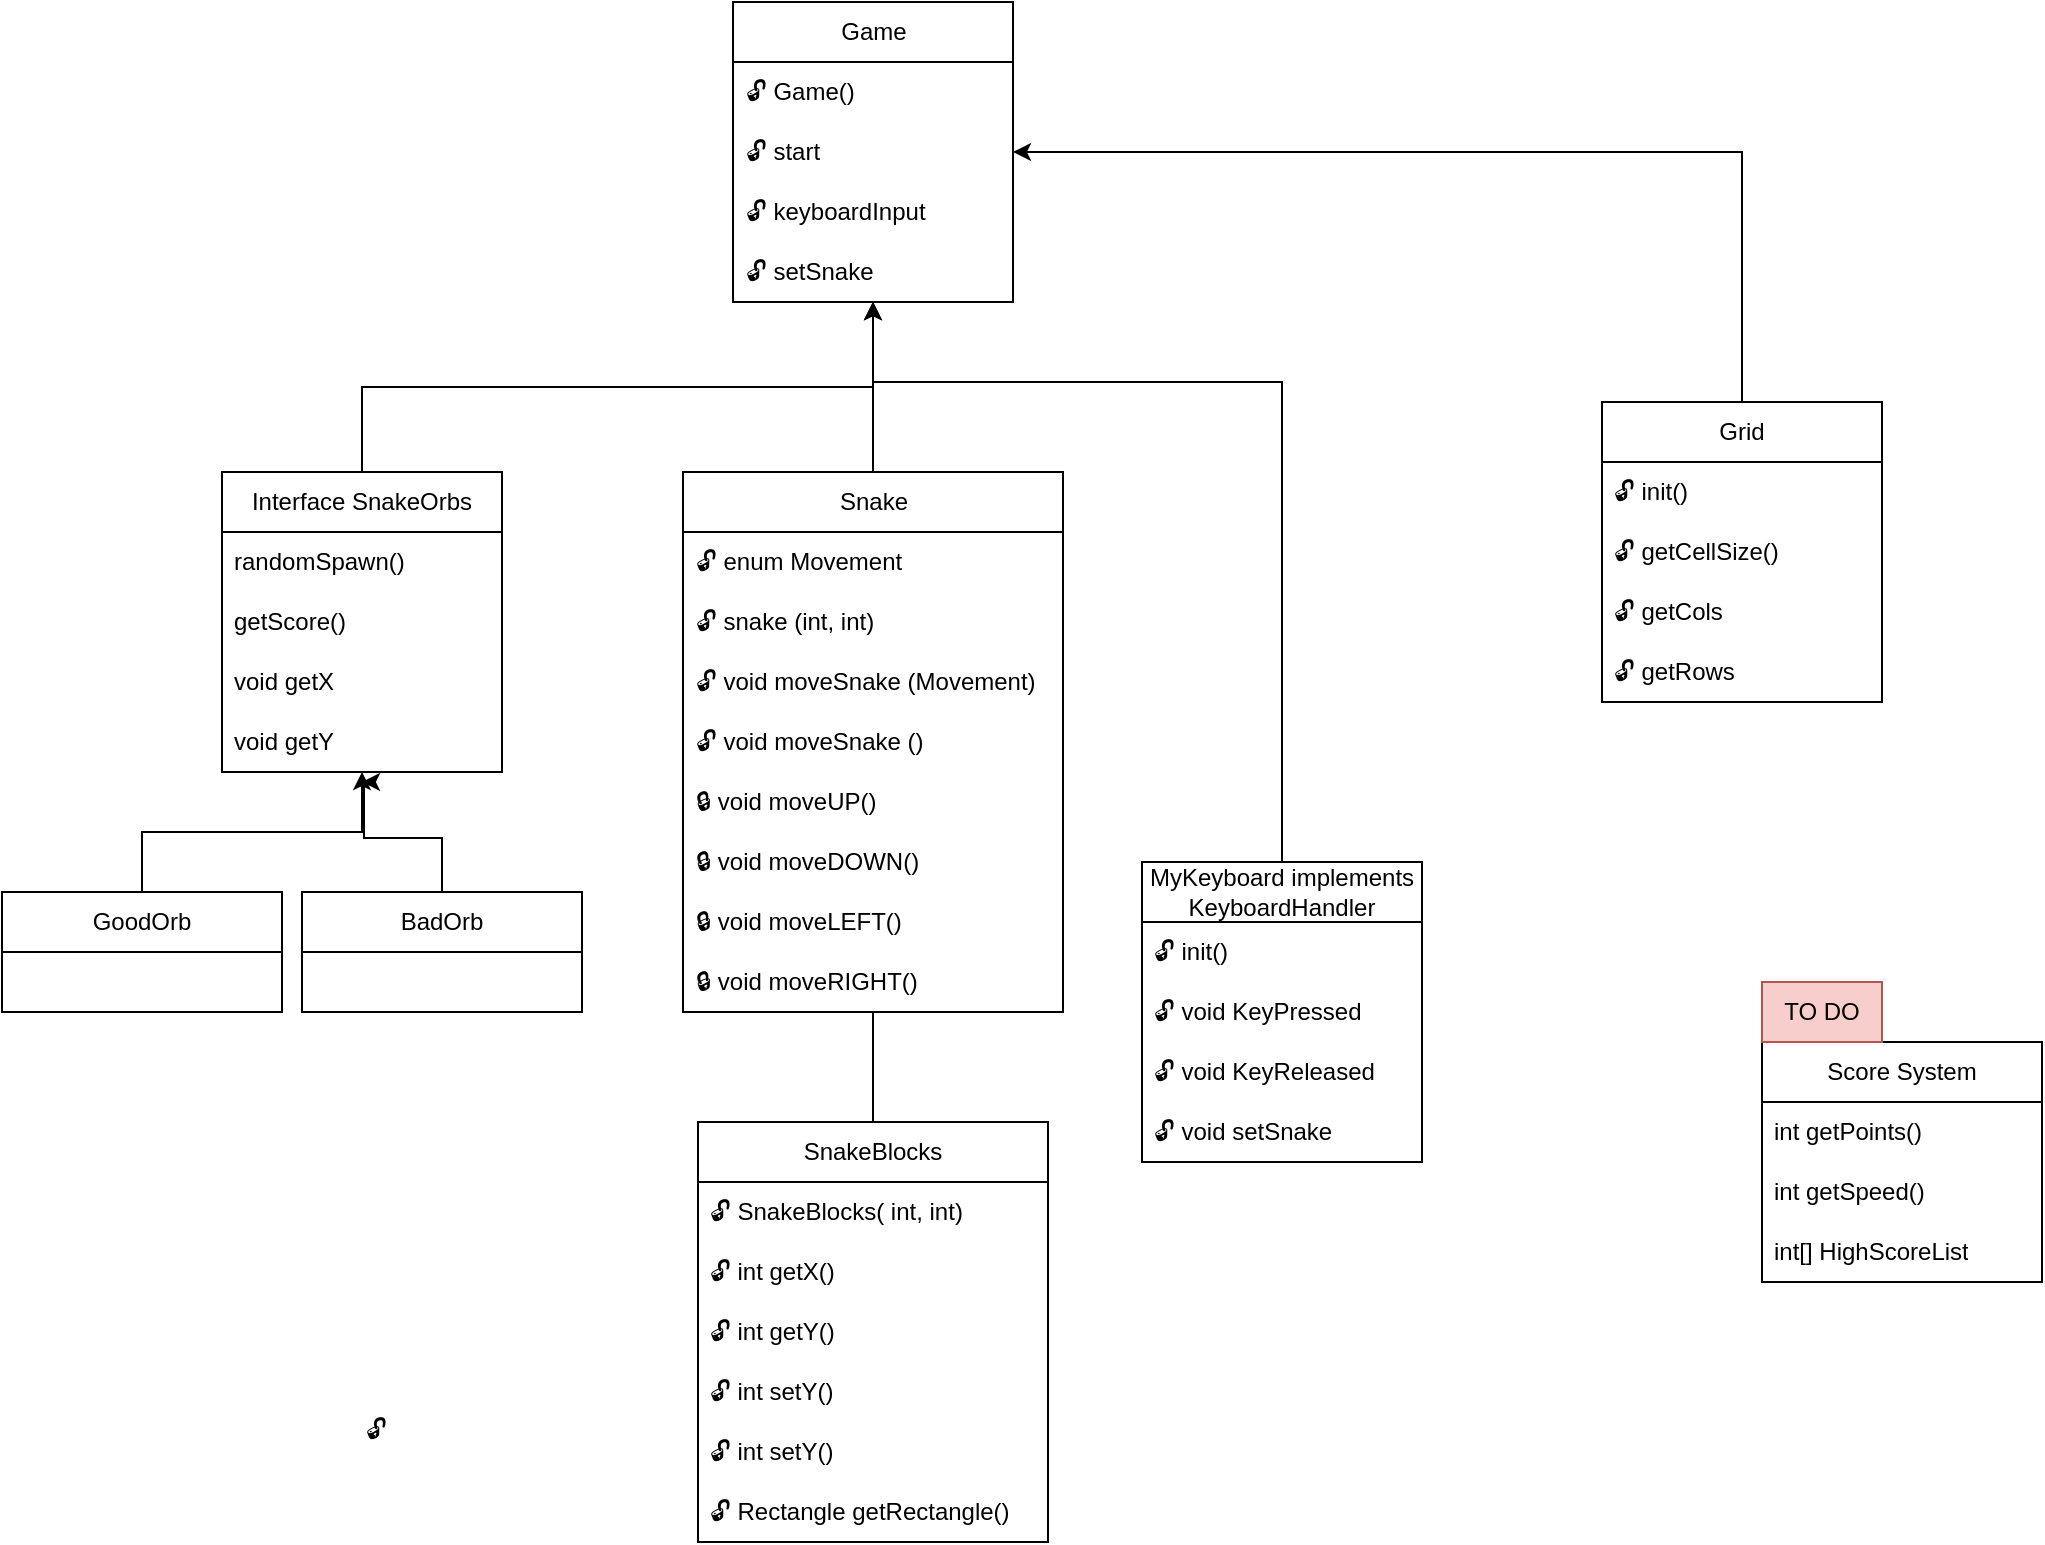 <mxfile version="24.9.3">
  <diagram name="Page-1" id="4r-Klgs9zaO6JqBf2mI9">
    <mxGraphModel dx="2084" dy="1150" grid="1" gridSize="10" guides="1" tooltips="1" connect="1" arrows="1" fold="1" page="1" pageScale="1" pageWidth="850" pageHeight="1100" math="0" shadow="0">
      <root>
        <mxCell id="0" />
        <mxCell id="1" parent="0" />
        <mxCell id="D42rDvvG6MXfSX49u7U1-6" value="Snake" style="swimlane;fontStyle=0;childLayout=stackLayout;horizontal=1;startSize=30;horizontalStack=0;resizeParent=1;resizeParentMax=0;resizeLast=0;collapsible=1;marginBottom=0;whiteSpace=wrap;html=1;" parent="1" vertex="1">
          <mxGeometry x="330.5" y="415" width="190" height="270" as="geometry">
            <mxRectangle x="355" y="480" width="70" height="30" as="alternateBounds" />
          </mxGeometry>
        </mxCell>
        <mxCell id="D42rDvvG6MXfSX49u7U1-7" value="🔓 enum Movement" style="text;strokeColor=none;fillColor=none;align=left;verticalAlign=middle;spacingLeft=4;spacingRight=4;overflow=hidden;points=[[0,0.5],[1,0.5]];portConstraint=eastwest;rotatable=0;whiteSpace=wrap;html=1;" parent="D42rDvvG6MXfSX49u7U1-6" vertex="1">
          <mxGeometry y="30" width="190" height="30" as="geometry" />
        </mxCell>
        <mxCell id="D42rDvvG6MXfSX49u7U1-9" value="&lt;div&gt;🔓 snake (int, int)&lt;/div&gt;" style="text;strokeColor=none;fillColor=none;align=left;verticalAlign=middle;spacingLeft=4;spacingRight=4;overflow=hidden;points=[[0,0.5],[1,0.5]];portConstraint=eastwest;rotatable=0;whiteSpace=wrap;html=1;" parent="D42rDvvG6MXfSX49u7U1-6" vertex="1">
          <mxGeometry y="60" width="190" height="30" as="geometry" />
        </mxCell>
        <mxCell id="2bray5D7DhNGS1YJ44ID-5" value="&lt;div&gt;🔓 void moveSnake (Movement)&lt;/div&gt;" style="text;strokeColor=none;fillColor=none;align=left;verticalAlign=middle;spacingLeft=4;spacingRight=4;overflow=hidden;points=[[0,0.5],[1,0.5]];portConstraint=eastwest;rotatable=0;whiteSpace=wrap;html=1;" vertex="1" parent="D42rDvvG6MXfSX49u7U1-6">
          <mxGeometry y="90" width="190" height="30" as="geometry" />
        </mxCell>
        <mxCell id="2bray5D7DhNGS1YJ44ID-6" value="&lt;div&gt;🔓 void moveSnake ()&lt;/div&gt;" style="text;strokeColor=none;fillColor=none;align=left;verticalAlign=middle;spacingLeft=4;spacingRight=4;overflow=hidden;points=[[0,0.5],[1,0.5]];portConstraint=eastwest;rotatable=0;whiteSpace=wrap;html=1;" vertex="1" parent="D42rDvvG6MXfSX49u7U1-6">
          <mxGeometry y="120" width="190" height="30" as="geometry" />
        </mxCell>
        <mxCell id="2bray5D7DhNGS1YJ44ID-7" value="🔒 void moveUP()" style="text;strokeColor=none;fillColor=none;align=left;verticalAlign=middle;spacingLeft=4;spacingRight=4;overflow=hidden;points=[[0,0.5],[1,0.5]];portConstraint=eastwest;rotatable=0;whiteSpace=wrap;html=1;" vertex="1" parent="D42rDvvG6MXfSX49u7U1-6">
          <mxGeometry y="150" width="190" height="30" as="geometry" />
        </mxCell>
        <mxCell id="2bray5D7DhNGS1YJ44ID-8" value="🔒 void moveDOWN()" style="text;strokeColor=none;fillColor=none;align=left;verticalAlign=middle;spacingLeft=4;spacingRight=4;overflow=hidden;points=[[0,0.5],[1,0.5]];portConstraint=eastwest;rotatable=0;whiteSpace=wrap;html=1;" vertex="1" parent="D42rDvvG6MXfSX49u7U1-6">
          <mxGeometry y="180" width="190" height="30" as="geometry" />
        </mxCell>
        <mxCell id="2bray5D7DhNGS1YJ44ID-9" value="🔒 void moveLEFT()" style="text;strokeColor=none;fillColor=none;align=left;verticalAlign=middle;spacingLeft=4;spacingRight=4;overflow=hidden;points=[[0,0.5],[1,0.5]];portConstraint=eastwest;rotatable=0;whiteSpace=wrap;html=1;" vertex="1" parent="D42rDvvG6MXfSX49u7U1-6">
          <mxGeometry y="210" width="190" height="30" as="geometry" />
        </mxCell>
        <mxCell id="2bray5D7DhNGS1YJ44ID-10" value="🔒 void moveRIGHT()" style="text;strokeColor=none;fillColor=none;align=left;verticalAlign=middle;spacingLeft=4;spacingRight=4;overflow=hidden;points=[[0,0.5],[1,0.5]];portConstraint=eastwest;rotatable=0;whiteSpace=wrap;html=1;" vertex="1" parent="D42rDvvG6MXfSX49u7U1-6">
          <mxGeometry y="240" width="190" height="30" as="geometry" />
        </mxCell>
        <mxCell id="D42rDvvG6MXfSX49u7U1-10" value="Score System" style="swimlane;fontStyle=0;childLayout=stackLayout;horizontal=1;startSize=30;horizontalStack=0;resizeParent=1;resizeParentMax=0;resizeLast=0;collapsible=1;marginBottom=0;whiteSpace=wrap;html=1;" parent="1" vertex="1">
          <mxGeometry x="870" y="700" width="140" height="120" as="geometry" />
        </mxCell>
        <mxCell id="D42rDvvG6MXfSX49u7U1-11" value="int getPoints()" style="text;strokeColor=none;fillColor=none;align=left;verticalAlign=middle;spacingLeft=4;spacingRight=4;overflow=hidden;points=[[0,0.5],[1,0.5]];portConstraint=eastwest;rotatable=0;whiteSpace=wrap;html=1;" parent="D42rDvvG6MXfSX49u7U1-10" vertex="1">
          <mxGeometry y="30" width="140" height="30" as="geometry" />
        </mxCell>
        <mxCell id="D42rDvvG6MXfSX49u7U1-12" value="int getSpeed()" style="text;strokeColor=none;fillColor=none;align=left;verticalAlign=middle;spacingLeft=4;spacingRight=4;overflow=hidden;points=[[0,0.5],[1,0.5]];portConstraint=eastwest;rotatable=0;whiteSpace=wrap;html=1;" parent="D42rDvvG6MXfSX49u7U1-10" vertex="1">
          <mxGeometry y="60" width="140" height="30" as="geometry" />
        </mxCell>
        <mxCell id="D42rDvvG6MXfSX49u7U1-26" value="int[] HighScoreList" style="text;strokeColor=none;fillColor=none;align=left;verticalAlign=middle;spacingLeft=4;spacingRight=4;overflow=hidden;points=[[0,0.5],[1,0.5]];portConstraint=eastwest;rotatable=0;whiteSpace=wrap;html=1;" parent="D42rDvvG6MXfSX49u7U1-10" vertex="1">
          <mxGeometry y="90" width="140" height="30" as="geometry" />
        </mxCell>
        <mxCell id="2bray5D7DhNGS1YJ44ID-41" style="edgeStyle=orthogonalEdgeStyle;rounded=0;orthogonalLoop=1;jettySize=auto;html=1;exitX=0.5;exitY=0;exitDx=0;exitDy=0;entryX=0.5;entryY=1;entryDx=0;entryDy=0;" edge="1" parent="1" source="D42rDvvG6MXfSX49u7U1-14" target="D42rDvvG6MXfSX49u7U1-19">
          <mxGeometry relative="1" as="geometry" />
        </mxCell>
        <mxCell id="D42rDvvG6MXfSX49u7U1-14" value="Interface SnakeOrbs" style="swimlane;fontStyle=0;childLayout=stackLayout;horizontal=1;startSize=30;horizontalStack=0;resizeParent=1;resizeParentMax=0;resizeLast=0;collapsible=1;marginBottom=0;whiteSpace=wrap;html=1;" parent="1" vertex="1">
          <mxGeometry x="100" y="415" width="140" height="150" as="geometry" />
        </mxCell>
        <mxCell id="D42rDvvG6MXfSX49u7U1-15" value="randomSpawn()" style="text;strokeColor=none;fillColor=none;align=left;verticalAlign=middle;spacingLeft=4;spacingRight=4;overflow=hidden;points=[[0,0.5],[1,0.5]];portConstraint=eastwest;rotatable=0;whiteSpace=wrap;html=1;" parent="D42rDvvG6MXfSX49u7U1-14" vertex="1">
          <mxGeometry y="30" width="140" height="30" as="geometry" />
        </mxCell>
        <mxCell id="D42rDvvG6MXfSX49u7U1-16" value="getScore()" style="text;strokeColor=none;fillColor=none;align=left;verticalAlign=middle;spacingLeft=4;spacingRight=4;overflow=hidden;points=[[0,0.5],[1,0.5]];portConstraint=eastwest;rotatable=0;whiteSpace=wrap;html=1;" parent="D42rDvvG6MXfSX49u7U1-14" vertex="1">
          <mxGeometry y="60" width="140" height="30" as="geometry" />
        </mxCell>
        <mxCell id="D42rDvvG6MXfSX49u7U1-18" value="void getX" style="text;strokeColor=none;fillColor=none;align=left;verticalAlign=middle;spacingLeft=4;spacingRight=4;overflow=hidden;points=[[0,0.5],[1,0.5]];portConstraint=eastwest;rotatable=0;whiteSpace=wrap;html=1;" parent="D42rDvvG6MXfSX49u7U1-14" vertex="1">
          <mxGeometry y="90" width="140" height="30" as="geometry" />
        </mxCell>
        <mxCell id="D42rDvvG6MXfSX49u7U1-17" value="void getY" style="text;strokeColor=none;fillColor=none;align=left;verticalAlign=middle;spacingLeft=4;spacingRight=4;overflow=hidden;points=[[0,0.5],[1,0.5]];portConstraint=eastwest;rotatable=0;whiteSpace=wrap;html=1;" parent="D42rDvvG6MXfSX49u7U1-14" vertex="1">
          <mxGeometry y="120" width="140" height="30" as="geometry" />
        </mxCell>
        <mxCell id="D42rDvvG6MXfSX49u7U1-19" value="Game" style="swimlane;fontStyle=0;childLayout=stackLayout;horizontal=1;startSize=30;horizontalStack=0;resizeParent=1;resizeParentMax=0;resizeLast=0;collapsible=1;marginBottom=0;whiteSpace=wrap;html=1;" parent="1" vertex="1">
          <mxGeometry x="355.5" y="180" width="140" height="150" as="geometry" />
        </mxCell>
        <mxCell id="D42rDvvG6MXfSX49u7U1-20" value="🔓 Game()" style="text;strokeColor=none;fillColor=none;align=left;verticalAlign=middle;spacingLeft=4;spacingRight=4;overflow=hidden;points=[[0,0.5],[1,0.5]];portConstraint=eastwest;rotatable=0;whiteSpace=wrap;html=1;" parent="D42rDvvG6MXfSX49u7U1-19" vertex="1">
          <mxGeometry y="30" width="140" height="30" as="geometry" />
        </mxCell>
        <mxCell id="D42rDvvG6MXfSX49u7U1-21" value="🔓 start" style="text;strokeColor=none;fillColor=none;align=left;verticalAlign=middle;spacingLeft=4;spacingRight=4;overflow=hidden;points=[[0,0.5],[1,0.5]];portConstraint=eastwest;rotatable=0;whiteSpace=wrap;html=1;" parent="D42rDvvG6MXfSX49u7U1-19" vertex="1">
          <mxGeometry y="60" width="140" height="30" as="geometry" />
        </mxCell>
        <mxCell id="2bray5D7DhNGS1YJ44ID-51" value="🔓 keyboardInput" style="text;strokeColor=none;fillColor=none;align=left;verticalAlign=middle;spacingLeft=4;spacingRight=4;overflow=hidden;points=[[0,0.5],[1,0.5]];portConstraint=eastwest;rotatable=0;whiteSpace=wrap;html=1;" vertex="1" parent="D42rDvvG6MXfSX49u7U1-19">
          <mxGeometry y="90" width="140" height="30" as="geometry" />
        </mxCell>
        <mxCell id="2bray5D7DhNGS1YJ44ID-52" value="🔓 setSnake" style="text;strokeColor=none;fillColor=none;align=left;verticalAlign=middle;spacingLeft=4;spacingRight=4;overflow=hidden;points=[[0,0.5],[1,0.5]];portConstraint=eastwest;rotatable=0;whiteSpace=wrap;html=1;" vertex="1" parent="D42rDvvG6MXfSX49u7U1-19">
          <mxGeometry y="120" width="140" height="30" as="geometry" />
        </mxCell>
        <mxCell id="2bray5D7DhNGS1YJ44ID-1" value="SnakeBlocks" style="swimlane;fontStyle=0;childLayout=stackLayout;horizontal=1;startSize=30;horizontalStack=0;resizeParent=1;resizeParentMax=0;resizeLast=0;collapsible=1;marginBottom=0;whiteSpace=wrap;html=1;" vertex="1" parent="1">
          <mxGeometry x="338" y="740" width="175" height="210" as="geometry">
            <mxRectangle x="355" y="480" width="70" height="30" as="alternateBounds" />
          </mxGeometry>
        </mxCell>
        <mxCell id="2bray5D7DhNGS1YJ44ID-2" value="🔓 SnakeBlocks( int, int)" style="text;strokeColor=none;fillColor=none;align=left;verticalAlign=middle;spacingLeft=4;spacingRight=4;overflow=hidden;points=[[0,0.5],[1,0.5]];portConstraint=eastwest;rotatable=0;whiteSpace=wrap;html=1;" vertex="1" parent="2bray5D7DhNGS1YJ44ID-1">
          <mxGeometry y="30" width="175" height="30" as="geometry" />
        </mxCell>
        <mxCell id="2bray5D7DhNGS1YJ44ID-3" value="🔓 int getX()" style="text;strokeColor=none;fillColor=none;align=left;verticalAlign=middle;spacingLeft=4;spacingRight=4;overflow=hidden;points=[[0,0.5],[1,0.5]];portConstraint=eastwest;rotatable=0;whiteSpace=wrap;html=1;" vertex="1" parent="2bray5D7DhNGS1YJ44ID-1">
          <mxGeometry y="60" width="175" height="30" as="geometry" />
        </mxCell>
        <mxCell id="2bray5D7DhNGS1YJ44ID-12" value="🔓 int getY()" style="text;strokeColor=none;fillColor=none;align=left;verticalAlign=middle;spacingLeft=4;spacingRight=4;overflow=hidden;points=[[0,0.5],[1,0.5]];portConstraint=eastwest;rotatable=0;whiteSpace=wrap;html=1;" vertex="1" parent="2bray5D7DhNGS1YJ44ID-1">
          <mxGeometry y="90" width="175" height="30" as="geometry" />
        </mxCell>
        <mxCell id="2bray5D7DhNGS1YJ44ID-13" value="🔓 int setY()" style="text;strokeColor=none;fillColor=none;align=left;verticalAlign=middle;spacingLeft=4;spacingRight=4;overflow=hidden;points=[[0,0.5],[1,0.5]];portConstraint=eastwest;rotatable=0;whiteSpace=wrap;html=1;" vertex="1" parent="2bray5D7DhNGS1YJ44ID-1">
          <mxGeometry y="120" width="175" height="30" as="geometry" />
        </mxCell>
        <mxCell id="2bray5D7DhNGS1YJ44ID-14" value="🔓 int setY()" style="text;strokeColor=none;fillColor=none;align=left;verticalAlign=middle;spacingLeft=4;spacingRight=4;overflow=hidden;points=[[0,0.5],[1,0.5]];portConstraint=eastwest;rotatable=0;whiteSpace=wrap;html=1;" vertex="1" parent="2bray5D7DhNGS1YJ44ID-1">
          <mxGeometry y="150" width="175" height="30" as="geometry" />
        </mxCell>
        <mxCell id="2bray5D7DhNGS1YJ44ID-15" value="🔓 Rectangle getRectangle()" style="text;strokeColor=none;fillColor=none;align=left;verticalAlign=middle;spacingLeft=4;spacingRight=4;overflow=hidden;points=[[0,0.5],[1,0.5]];portConstraint=eastwest;rotatable=0;whiteSpace=wrap;html=1;" vertex="1" parent="2bray5D7DhNGS1YJ44ID-1">
          <mxGeometry y="180" width="175" height="30" as="geometry" />
        </mxCell>
        <mxCell id="2bray5D7DhNGS1YJ44ID-4" value="🔓" style="text;whiteSpace=wrap;html=1;" vertex="1" parent="1">
          <mxGeometry x="170" y="880" width="50" height="40" as="geometry" />
        </mxCell>
        <mxCell id="2bray5D7DhNGS1YJ44ID-11" value="" style="endArrow=none;html=1;rounded=0;exitX=0.5;exitY=0;exitDx=0;exitDy=0;entryX=0.5;entryY=1;entryDx=0;entryDy=0;" edge="1" parent="1" source="2bray5D7DhNGS1YJ44ID-1" target="D42rDvvG6MXfSX49u7U1-6">
          <mxGeometry width="50" height="50" relative="1" as="geometry">
            <mxPoint x="400" y="620" as="sourcePoint" />
            <mxPoint x="420" y="750" as="targetPoint" />
          </mxGeometry>
        </mxCell>
        <mxCell id="2bray5D7DhNGS1YJ44ID-40" style="edgeStyle=orthogonalEdgeStyle;rounded=0;orthogonalLoop=1;jettySize=auto;html=1;exitX=0.5;exitY=0;exitDx=0;exitDy=0;entryX=0.5;entryY=1;entryDx=0;entryDy=0;" edge="1" parent="1" source="2bray5D7DhNGS1YJ44ID-18" target="D42rDvvG6MXfSX49u7U1-19">
          <mxGeometry relative="1" as="geometry">
            <Array as="points">
              <mxPoint x="630" y="370" />
              <mxPoint x="425" y="370" />
            </Array>
          </mxGeometry>
        </mxCell>
        <mxCell id="2bray5D7DhNGS1YJ44ID-18" value="MyKeyboard implements KeyboardHandler" style="swimlane;fontStyle=0;childLayout=stackLayout;horizontal=1;startSize=30;horizontalStack=0;resizeParent=1;resizeParentMax=0;resizeLast=0;collapsible=1;marginBottom=0;whiteSpace=wrap;html=1;" vertex="1" parent="1">
          <mxGeometry x="560" y="610" width="140" height="150" as="geometry" />
        </mxCell>
        <mxCell id="2bray5D7DhNGS1YJ44ID-19" value="🔓 init()" style="text;strokeColor=none;fillColor=none;align=left;verticalAlign=middle;spacingLeft=4;spacingRight=4;overflow=hidden;points=[[0,0.5],[1,0.5]];portConstraint=eastwest;rotatable=0;whiteSpace=wrap;html=1;" vertex="1" parent="2bray5D7DhNGS1YJ44ID-18">
          <mxGeometry y="30" width="140" height="30" as="geometry" />
        </mxCell>
        <mxCell id="2bray5D7DhNGS1YJ44ID-20" value="🔓 void KeyPressed" style="text;strokeColor=none;fillColor=none;align=left;verticalAlign=middle;spacingLeft=4;spacingRight=4;overflow=hidden;points=[[0,0.5],[1,0.5]];portConstraint=eastwest;rotatable=0;whiteSpace=wrap;html=1;" vertex="1" parent="2bray5D7DhNGS1YJ44ID-18">
          <mxGeometry y="60" width="140" height="30" as="geometry" />
        </mxCell>
        <mxCell id="2bray5D7DhNGS1YJ44ID-21" value="🔓 void KeyReleased" style="text;strokeColor=none;fillColor=none;align=left;verticalAlign=middle;spacingLeft=4;spacingRight=4;overflow=hidden;points=[[0,0.5],[1,0.5]];portConstraint=eastwest;rotatable=0;whiteSpace=wrap;html=1;" vertex="1" parent="2bray5D7DhNGS1YJ44ID-18">
          <mxGeometry y="90" width="140" height="30" as="geometry" />
        </mxCell>
        <mxCell id="2bray5D7DhNGS1YJ44ID-24" value="🔓 void setSnake" style="text;strokeColor=none;fillColor=none;align=left;verticalAlign=middle;spacingLeft=4;spacingRight=4;overflow=hidden;points=[[0,0.5],[1,0.5]];portConstraint=eastwest;rotatable=0;whiteSpace=wrap;html=1;" vertex="1" parent="2bray5D7DhNGS1YJ44ID-18">
          <mxGeometry y="120" width="140" height="30" as="geometry" />
        </mxCell>
        <mxCell id="2bray5D7DhNGS1YJ44ID-30" style="edgeStyle=orthogonalEdgeStyle;rounded=0;orthogonalLoop=1;jettySize=auto;html=1;exitX=0.5;exitY=0;exitDx=0;exitDy=0;entryX=0.5;entryY=1;entryDx=0;entryDy=0;" edge="1" parent="1" source="D42rDvvG6MXfSX49u7U1-6" target="D42rDvvG6MXfSX49u7U1-19">
          <mxGeometry relative="1" as="geometry">
            <mxPoint x="410" y="360" as="targetPoint" />
          </mxGeometry>
        </mxCell>
        <mxCell id="2bray5D7DhNGS1YJ44ID-37" style="edgeStyle=orthogonalEdgeStyle;rounded=0;orthogonalLoop=1;jettySize=auto;html=1;exitX=0.5;exitY=0;exitDx=0;exitDy=0;entryX=1;entryY=0.5;entryDx=0;entryDy=0;" edge="1" parent="1" source="2bray5D7DhNGS1YJ44ID-31" target="D42rDvvG6MXfSX49u7U1-19">
          <mxGeometry relative="1" as="geometry">
            <mxPoint x="520" y="310" as="targetPoint" />
          </mxGeometry>
        </mxCell>
        <mxCell id="2bray5D7DhNGS1YJ44ID-31" value="Grid" style="swimlane;fontStyle=0;childLayout=stackLayout;horizontal=1;startSize=30;horizontalStack=0;resizeParent=1;resizeParentMax=0;resizeLast=0;collapsible=1;marginBottom=0;whiteSpace=wrap;html=1;" vertex="1" parent="1">
          <mxGeometry x="790" y="380" width="140" height="150" as="geometry" />
        </mxCell>
        <mxCell id="2bray5D7DhNGS1YJ44ID-32" value="🔓 init()" style="text;strokeColor=none;fillColor=none;align=left;verticalAlign=middle;spacingLeft=4;spacingRight=4;overflow=hidden;points=[[0,0.5],[1,0.5]];portConstraint=eastwest;rotatable=0;whiteSpace=wrap;html=1;" vertex="1" parent="2bray5D7DhNGS1YJ44ID-31">
          <mxGeometry y="30" width="140" height="30" as="geometry" />
        </mxCell>
        <mxCell id="2bray5D7DhNGS1YJ44ID-33" value="🔓 getCellSize()" style="text;strokeColor=none;fillColor=none;align=left;verticalAlign=middle;spacingLeft=4;spacingRight=4;overflow=hidden;points=[[0,0.5],[1,0.5]];portConstraint=eastwest;rotatable=0;whiteSpace=wrap;html=1;" vertex="1" parent="2bray5D7DhNGS1YJ44ID-31">
          <mxGeometry y="60" width="140" height="30" as="geometry" />
        </mxCell>
        <mxCell id="2bray5D7DhNGS1YJ44ID-34" value="🔓 getCols" style="text;strokeColor=none;fillColor=none;align=left;verticalAlign=middle;spacingLeft=4;spacingRight=4;overflow=hidden;points=[[0,0.5],[1,0.5]];portConstraint=eastwest;rotatable=0;whiteSpace=wrap;html=1;" vertex="1" parent="2bray5D7DhNGS1YJ44ID-31">
          <mxGeometry y="90" width="140" height="30" as="geometry" />
        </mxCell>
        <mxCell id="2bray5D7DhNGS1YJ44ID-35" value="🔓 getRows" style="text;strokeColor=none;fillColor=none;align=left;verticalAlign=middle;spacingLeft=4;spacingRight=4;overflow=hidden;points=[[0,0.5],[1,0.5]];portConstraint=eastwest;rotatable=0;whiteSpace=wrap;html=1;" vertex="1" parent="2bray5D7DhNGS1YJ44ID-31">
          <mxGeometry y="120" width="140" height="30" as="geometry" />
        </mxCell>
        <mxCell id="2bray5D7DhNGS1YJ44ID-42" value="TO DO" style="text;html=1;align=center;verticalAlign=middle;whiteSpace=wrap;rounded=0;fillColor=#f8cecc;strokeColor=#b85450;" vertex="1" parent="1">
          <mxGeometry x="870" y="670" width="60" height="30" as="geometry" />
        </mxCell>
        <mxCell id="2bray5D7DhNGS1YJ44ID-48" style="edgeStyle=orthogonalEdgeStyle;rounded=0;orthogonalLoop=1;jettySize=auto;html=1;exitX=0.5;exitY=0;exitDx=0;exitDy=0;entryX=0.5;entryY=1;entryDx=0;entryDy=0;" edge="1" parent="1" source="2bray5D7DhNGS1YJ44ID-43" target="D42rDvvG6MXfSX49u7U1-14">
          <mxGeometry relative="1" as="geometry" />
        </mxCell>
        <mxCell id="2bray5D7DhNGS1YJ44ID-43" value="GoodOrb" style="swimlane;fontStyle=0;childLayout=stackLayout;horizontal=1;startSize=30;horizontalStack=0;resizeParent=1;resizeParentMax=0;resizeLast=0;collapsible=1;marginBottom=0;whiteSpace=wrap;html=1;" vertex="1" parent="1">
          <mxGeometry x="-10" y="625" width="140" height="60" as="geometry" />
        </mxCell>
        <mxCell id="2bray5D7DhNGS1YJ44ID-50" style="edgeStyle=orthogonalEdgeStyle;rounded=0;orthogonalLoop=1;jettySize=auto;html=1;exitX=0.5;exitY=0;exitDx=0;exitDy=0;" edge="1" parent="1" source="2bray5D7DhNGS1YJ44ID-49">
          <mxGeometry relative="1" as="geometry">
            <mxPoint x="170" y="570" as="targetPoint" />
            <Array as="points">
              <mxPoint x="210" y="598" />
              <mxPoint x="171" y="598" />
            </Array>
          </mxGeometry>
        </mxCell>
        <mxCell id="2bray5D7DhNGS1YJ44ID-49" value="BadOrb" style="swimlane;fontStyle=0;childLayout=stackLayout;horizontal=1;startSize=30;horizontalStack=0;resizeParent=1;resizeParentMax=0;resizeLast=0;collapsible=1;marginBottom=0;whiteSpace=wrap;html=1;" vertex="1" parent="1">
          <mxGeometry x="140" y="625" width="140" height="60" as="geometry" />
        </mxCell>
      </root>
    </mxGraphModel>
  </diagram>
</mxfile>
